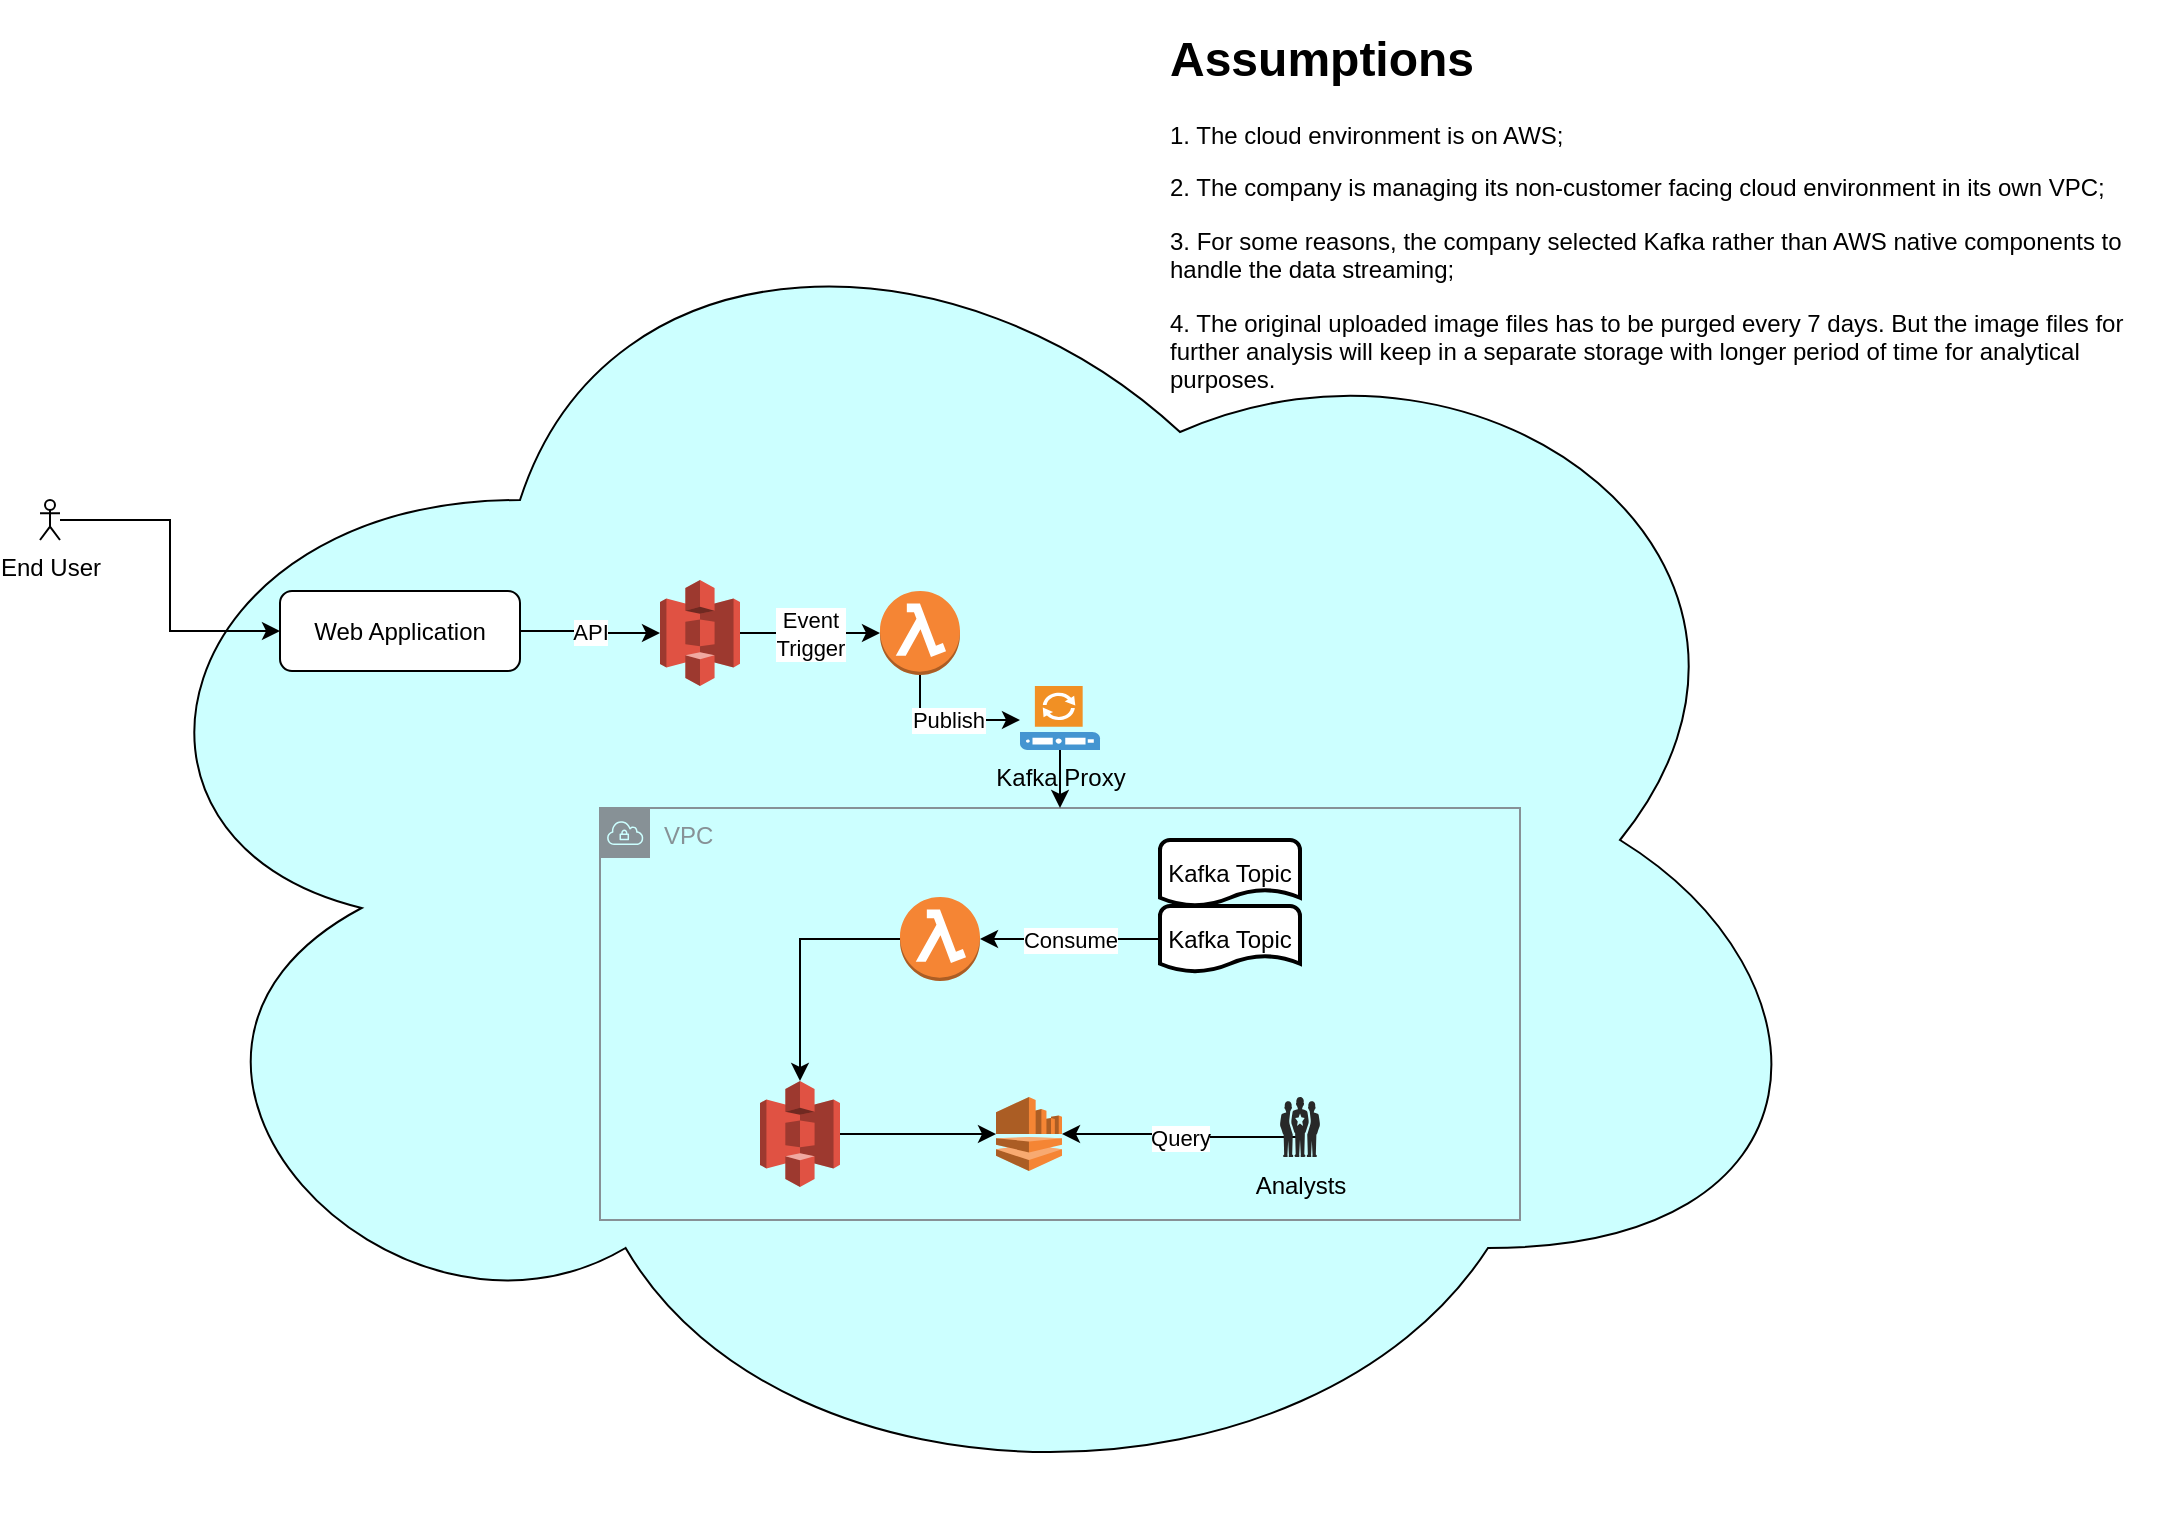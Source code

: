 <mxfile version="20.8.16" type="device"><diagram id="C5RBs43oDa-KdzZeNtuy" name="Page-1"><mxGraphModel dx="1147" dy="674" grid="1" gridSize="10" guides="1" tooltips="1" connect="1" arrows="1" fold="1" page="1" pageScale="1" pageWidth="1169" pageHeight="827" math="0" shadow="0"><root><mxCell id="WIyWlLk6GJQsqaUBKTNV-0"/><mxCell id="WIyWlLk6GJQsqaUBKTNV-1" parent="WIyWlLk6GJQsqaUBKTNV-0"/><mxCell id="2mCQ8oNm_G0nbsOr43dx-1" value="" style="ellipse;shape=cloud;whiteSpace=wrap;html=1;fillColor=#CCFFFF;" vertex="1" parent="WIyWlLk6GJQsqaUBKTNV-1"><mxGeometry x="110" y="90" width="880" height="680" as="geometry"/></mxCell><mxCell id="2mCQ8oNm_G0nbsOr43dx-16" value="VPC" style="sketch=0;outlineConnect=0;gradientColor=none;html=1;whiteSpace=wrap;fontSize=12;fontStyle=0;shape=mxgraph.aws4.group;grIcon=mxgraph.aws4.group_vpc;strokeColor=#879196;fillColor=none;verticalAlign=top;align=left;spacingLeft=30;fontColor=#879196;dashed=0;" vertex="1" parent="WIyWlLk6GJQsqaUBKTNV-1"><mxGeometry x="370" y="414" width="460" height="206" as="geometry"/></mxCell><mxCell id="2mCQ8oNm_G0nbsOr43dx-4" value="API" style="edgeStyle=orthogonalEdgeStyle;rounded=0;orthogonalLoop=1;jettySize=auto;html=1;" edge="1" parent="WIyWlLk6GJQsqaUBKTNV-1" source="WIyWlLk6GJQsqaUBKTNV-3" target="2mCQ8oNm_G0nbsOr43dx-3"><mxGeometry relative="1" as="geometry"/></mxCell><mxCell id="WIyWlLk6GJQsqaUBKTNV-3" value="Web Application" style="rounded=1;whiteSpace=wrap;html=1;fontSize=12;glass=0;strokeWidth=1;shadow=0;" parent="WIyWlLk6GJQsqaUBKTNV-1" vertex="1"><mxGeometry x="210" y="305.5" width="120" height="40" as="geometry"/></mxCell><mxCell id="2mCQ8oNm_G0nbsOr43dx-25" style="edgeStyle=orthogonalEdgeStyle;rounded=0;orthogonalLoop=1;jettySize=auto;html=1;entryX=0;entryY=0.5;entryDx=0;entryDy=0;" edge="1" parent="WIyWlLk6GJQsqaUBKTNV-1" source="2mCQ8oNm_G0nbsOr43dx-0" target="WIyWlLk6GJQsqaUBKTNV-3"><mxGeometry relative="1" as="geometry"/></mxCell><mxCell id="2mCQ8oNm_G0nbsOr43dx-0" value="End User" style="shape=umlActor;verticalLabelPosition=bottom;verticalAlign=top;html=1;outlineConnect=0;" vertex="1" parent="WIyWlLk6GJQsqaUBKTNV-1"><mxGeometry x="90" y="260" width="10" height="20" as="geometry"/></mxCell><mxCell id="2mCQ8oNm_G0nbsOr43dx-2" value="&lt;h1&gt;Assumptions&lt;/h1&gt;&lt;p&gt;1. The cloud environment is on AWS;&lt;/p&gt;&lt;p&gt;2. The company is managing its non-customer facing cloud environment in its own VPC;&lt;/p&gt;&lt;p&gt;3. For some reasons, the company selected Kafka rather than AWS native components to handle the data streaming;&lt;/p&gt;&lt;p&gt;4. The original uploaded image files has to be purged every 7 days. But the image files for further analysis will keep in a separate storage with longer period of time for analytical purposes.&lt;/p&gt;" style="text;html=1;strokeColor=none;fillColor=none;spacing=5;spacingTop=-20;whiteSpace=wrap;overflow=hidden;rounded=0;" vertex="1" parent="WIyWlLk6GJQsqaUBKTNV-1"><mxGeometry x="650" y="20" width="500" height="230" as="geometry"/></mxCell><mxCell id="2mCQ8oNm_G0nbsOr43dx-7" value="Event&lt;br&gt;Trigger" style="edgeStyle=orthogonalEdgeStyle;rounded=0;orthogonalLoop=1;jettySize=auto;html=1;" edge="1" parent="WIyWlLk6GJQsqaUBKTNV-1" source="2mCQ8oNm_G0nbsOr43dx-3" target="2mCQ8oNm_G0nbsOr43dx-6"><mxGeometry relative="1" as="geometry"/></mxCell><mxCell id="2mCQ8oNm_G0nbsOr43dx-3" value="" style="outlineConnect=0;dashed=0;verticalLabelPosition=bottom;verticalAlign=top;align=center;html=1;shape=mxgraph.aws3.s3;fillColor=#E05243;gradientColor=none;" vertex="1" parent="WIyWlLk6GJQsqaUBKTNV-1"><mxGeometry x="400" y="300" width="40" height="53" as="geometry"/></mxCell><mxCell id="2mCQ8oNm_G0nbsOr43dx-10" value="Publish" style="edgeStyle=orthogonalEdgeStyle;rounded=0;orthogonalLoop=1;jettySize=auto;html=1;" edge="1" parent="WIyWlLk6GJQsqaUBKTNV-1" source="2mCQ8oNm_G0nbsOr43dx-6" target="2mCQ8oNm_G0nbsOr43dx-17"><mxGeometry relative="1" as="geometry"><Array as="points"><mxPoint x="530" y="370"/></Array></mxGeometry></mxCell><mxCell id="2mCQ8oNm_G0nbsOr43dx-6" value="" style="outlineConnect=0;dashed=0;verticalLabelPosition=bottom;verticalAlign=top;align=center;html=1;shape=mxgraph.aws3.lambda_function;fillColor=#F58534;gradientColor=none;" vertex="1" parent="WIyWlLk6GJQsqaUBKTNV-1"><mxGeometry x="510" y="305.5" width="40" height="42" as="geometry"/></mxCell><mxCell id="2mCQ8oNm_G0nbsOr43dx-9" value="Kafka Topic" style="strokeWidth=2;html=1;shape=mxgraph.flowchart.document2;whiteSpace=wrap;size=0.25;" vertex="1" parent="WIyWlLk6GJQsqaUBKTNV-1"><mxGeometry x="650" y="430" width="70" height="33" as="geometry"/></mxCell><mxCell id="2mCQ8oNm_G0nbsOr43dx-15" style="edgeStyle=orthogonalEdgeStyle;rounded=0;orthogonalLoop=1;jettySize=auto;html=1;entryX=0.5;entryY=0;entryDx=0;entryDy=0;entryPerimeter=0;exitX=0;exitY=0.5;exitDx=0;exitDy=0;exitPerimeter=0;" edge="1" parent="WIyWlLk6GJQsqaUBKTNV-1" source="2mCQ8oNm_G0nbsOr43dx-11" target="2mCQ8oNm_G0nbsOr43dx-14"><mxGeometry relative="1" as="geometry"><Array as="points"><mxPoint x="470" y="480"/></Array></mxGeometry></mxCell><mxCell id="2mCQ8oNm_G0nbsOr43dx-11" value="" style="outlineConnect=0;dashed=0;verticalLabelPosition=bottom;verticalAlign=top;align=center;html=1;shape=mxgraph.aws3.lambda_function;fillColor=#F58534;gradientColor=none;" vertex="1" parent="WIyWlLk6GJQsqaUBKTNV-1"><mxGeometry x="520" y="458.5" width="40" height="42" as="geometry"/></mxCell><mxCell id="2mCQ8oNm_G0nbsOr43dx-13" value="Consume" style="edgeStyle=orthogonalEdgeStyle;rounded=0;orthogonalLoop=1;jettySize=auto;html=1;entryX=1;entryY=0.5;entryDx=0;entryDy=0;entryPerimeter=0;exitX=0;exitY=0.5;exitDx=0;exitDy=0;exitPerimeter=0;" edge="1" parent="WIyWlLk6GJQsqaUBKTNV-1" source="2mCQ8oNm_G0nbsOr43dx-12" target="2mCQ8oNm_G0nbsOr43dx-11"><mxGeometry relative="1" as="geometry"><Array as="points"><mxPoint x="560" y="480"/></Array></mxGeometry></mxCell><mxCell id="2mCQ8oNm_G0nbsOr43dx-12" value="Kafka Topic" style="strokeWidth=2;html=1;shape=mxgraph.flowchart.document2;whiteSpace=wrap;size=0.25;" vertex="1" parent="WIyWlLk6GJQsqaUBKTNV-1"><mxGeometry x="650" y="463" width="70" height="33" as="geometry"/></mxCell><mxCell id="2mCQ8oNm_G0nbsOr43dx-20" style="edgeStyle=orthogonalEdgeStyle;rounded=0;orthogonalLoop=1;jettySize=auto;html=1;entryX=0;entryY=0.5;entryDx=0;entryDy=0;entryPerimeter=0;" edge="1" parent="WIyWlLk6GJQsqaUBKTNV-1" source="2mCQ8oNm_G0nbsOr43dx-14" target="2mCQ8oNm_G0nbsOr43dx-19"><mxGeometry relative="1" as="geometry"/></mxCell><mxCell id="2mCQ8oNm_G0nbsOr43dx-14" value="" style="outlineConnect=0;dashed=0;verticalLabelPosition=bottom;verticalAlign=top;align=center;html=1;shape=mxgraph.aws3.s3;fillColor=#E05243;gradientColor=none;" vertex="1" parent="WIyWlLk6GJQsqaUBKTNV-1"><mxGeometry x="450" y="550.5" width="40" height="53" as="geometry"/></mxCell><mxCell id="2mCQ8oNm_G0nbsOr43dx-18" style="edgeStyle=orthogonalEdgeStyle;rounded=0;orthogonalLoop=1;jettySize=auto;html=1;" edge="1" parent="WIyWlLk6GJQsqaUBKTNV-1" source="2mCQ8oNm_G0nbsOr43dx-17" target="2mCQ8oNm_G0nbsOr43dx-16"><mxGeometry relative="1" as="geometry"/></mxCell><mxCell id="2mCQ8oNm_G0nbsOr43dx-17" value="Kafka Proxy" style="shadow=0;dashed=0;html=1;strokeColor=none;fillColor=#4495D1;labelPosition=center;verticalLabelPosition=bottom;verticalAlign=top;align=center;outlineConnect=0;shape=mxgraph.veeam.proxy_server;" vertex="1" parent="WIyWlLk6GJQsqaUBKTNV-1"><mxGeometry x="580" y="353" width="40" height="32" as="geometry"/></mxCell><mxCell id="2mCQ8oNm_G0nbsOr43dx-19" value="" style="outlineConnect=0;dashed=0;verticalLabelPosition=bottom;verticalAlign=top;align=center;html=1;shape=mxgraph.aws3.kinesis;fillColor=#F58534;gradientColor=none;" vertex="1" parent="WIyWlLk6GJQsqaUBKTNV-1"><mxGeometry x="568" y="558.5" width="33" height="37" as="geometry"/></mxCell><mxCell id="2mCQ8oNm_G0nbsOr43dx-24" value="Query" style="edgeStyle=orthogonalEdgeStyle;rounded=0;orthogonalLoop=1;jettySize=auto;html=1;exitX=0.5;exitY=0.667;exitDx=0;exitDy=0;exitPerimeter=0;" edge="1" parent="WIyWlLk6GJQsqaUBKTNV-1" source="2mCQ8oNm_G0nbsOr43dx-22" target="2mCQ8oNm_G0nbsOr43dx-19"><mxGeometry relative="1" as="geometry"/></mxCell><mxCell id="2mCQ8oNm_G0nbsOr43dx-22" value="Analysts" style="verticalLabelPosition=bottom;sketch=0;html=1;fillColor=#282828;strokeColor=none;verticalAlign=top;pointerEvents=1;align=center;shape=mxgraph.cisco_safe.people_places_things_icons.icon1;" vertex="1" parent="WIyWlLk6GJQsqaUBKTNV-1"><mxGeometry x="710" y="558.5" width="20" height="30" as="geometry"/></mxCell></root></mxGraphModel></diagram></mxfile>